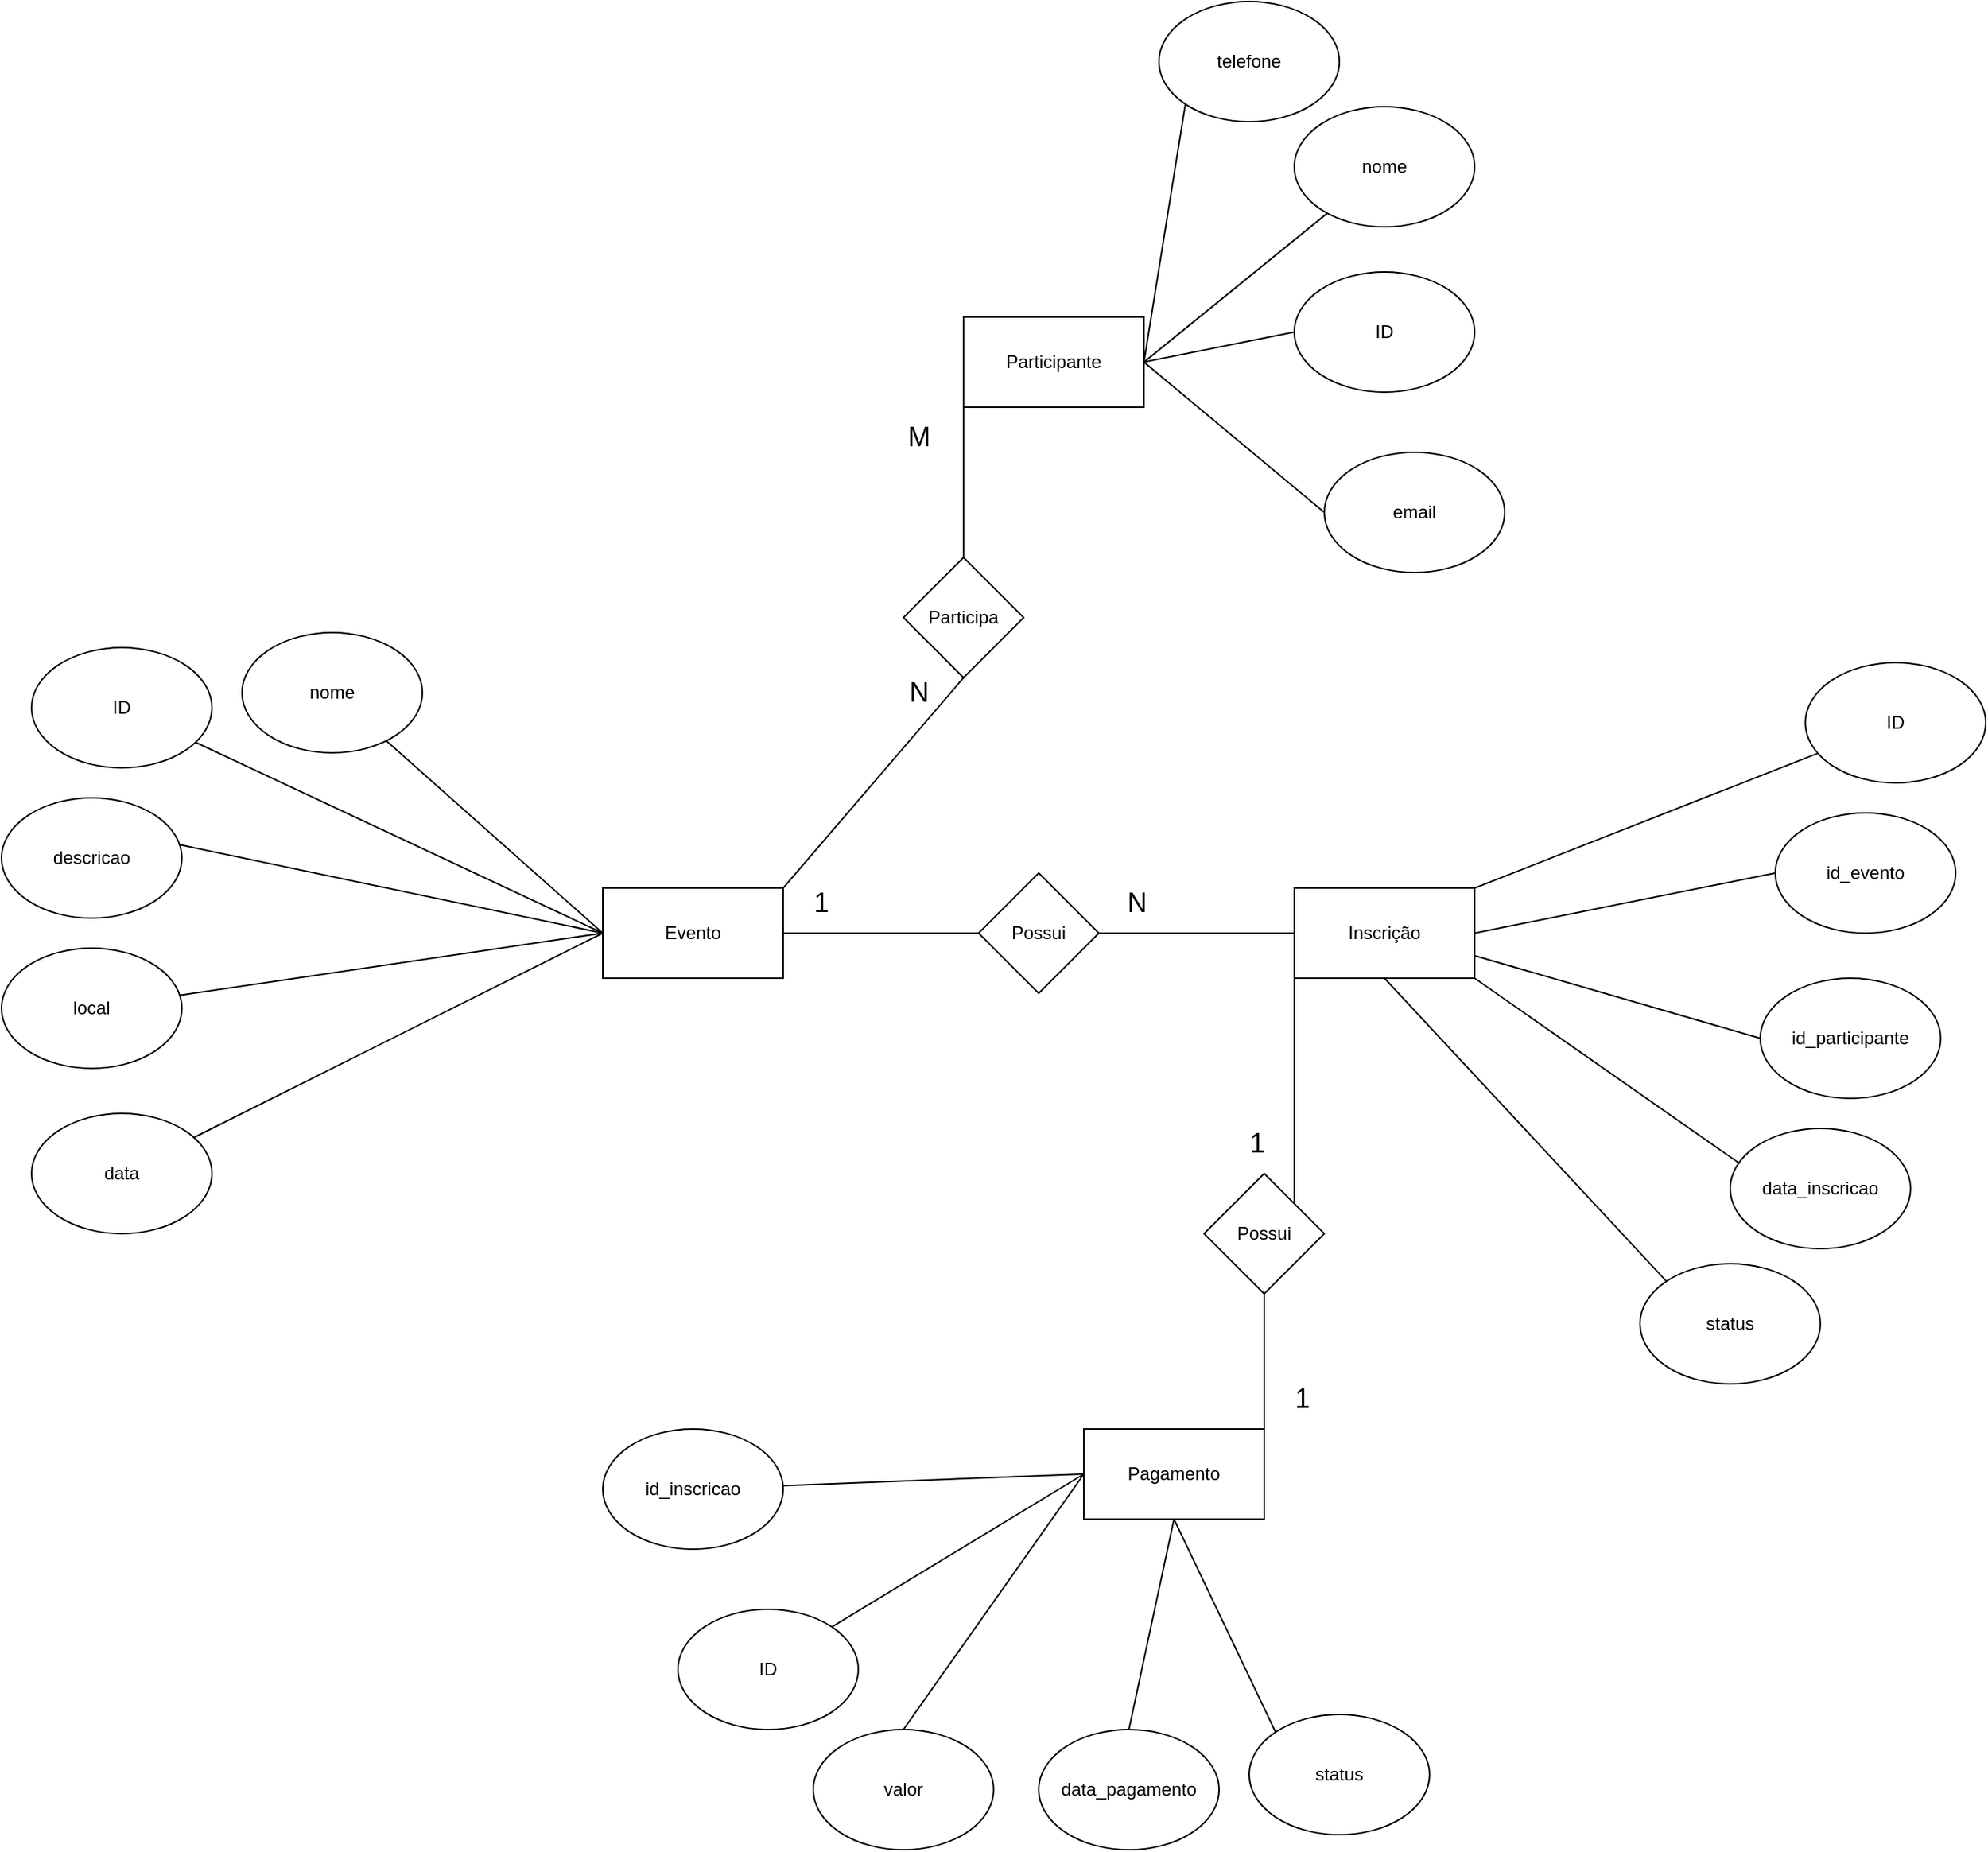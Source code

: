 <mxfile>
    <diagram id="jDDXneIA8B4Cd3otomDq" name="Pagina-1">
        <mxGraphModel dx="2187" dy="990" grid="1" gridSize="10" guides="1" tooltips="1" connect="1" arrows="1" fold="1" page="0" pageScale="1" pageWidth="827" pageHeight="1169" math="0" shadow="0">
            <root>
                <mxCell id="0"/>
                <mxCell id="1" parent="0"/>
                <mxCell id="2" value="Evento" style="rounded=0;whiteSpace=wrap;html=1;" parent="1" vertex="1">
                    <mxGeometry x="110" y="550" width="120" height="60" as="geometry"/>
                </mxCell>
                <mxCell id="3" value="Participante" style="rounded=0;whiteSpace=wrap;html=1;fillColor=none;" parent="1" vertex="1">
                    <mxGeometry x="350" y="170" width="120" height="60" as="geometry"/>
                </mxCell>
                <mxCell id="4" value="Pagamento" style="rounded=0;whiteSpace=wrap;html=1;" parent="1" vertex="1">
                    <mxGeometry x="430" y="910" width="120" height="60" as="geometry"/>
                </mxCell>
                <mxCell id="5" value="Inscrição" style="rounded=0;whiteSpace=wrap;html=1;" parent="1" vertex="1">
                    <mxGeometry x="570" y="550" width="120" height="60" as="geometry"/>
                </mxCell>
                <mxCell id="6" value="ID" style="ellipse;whiteSpace=wrap;html=1;" parent="1" vertex="1">
                    <mxGeometry x="570" y="140" width="120" height="80" as="geometry"/>
                </mxCell>
                <mxCell id="7" value="nome" style="ellipse;whiteSpace=wrap;html=1;" parent="1" vertex="1">
                    <mxGeometry x="570" y="30" width="120" height="80" as="geometry"/>
                </mxCell>
                <mxCell id="8" value="email" style="ellipse;whiteSpace=wrap;html=1;" parent="1" vertex="1">
                    <mxGeometry x="590" y="260" width="120" height="80" as="geometry"/>
                </mxCell>
                <mxCell id="9" value="telefone" style="ellipse;whiteSpace=wrap;html=1;" parent="1" vertex="1">
                    <mxGeometry x="480" y="-40" width="120" height="80" as="geometry"/>
                </mxCell>
                <mxCell id="10" value="" style="endArrow=none;html=1;entryX=1;entryY=0.5;entryDx=0;entryDy=0;exitX=0;exitY=0.5;exitDx=0;exitDy=0;" parent="1" source="8" target="3" edge="1">
                    <mxGeometry width="50" height="50" relative="1" as="geometry">
                        <mxPoint x="290" y="190" as="sourcePoint"/>
                        <mxPoint x="340" y="140" as="targetPoint"/>
                    </mxGeometry>
                </mxCell>
                <mxCell id="11" value="" style="endArrow=none;html=1;entryX=1;entryY=0.5;entryDx=0;entryDy=0;exitX=0;exitY=0.5;exitDx=0;exitDy=0;" parent="1" source="6" target="3" edge="1">
                    <mxGeometry width="50" height="50" relative="1" as="geometry">
                        <mxPoint x="312" y="183" as="sourcePoint"/>
                        <mxPoint x="370" y="220" as="targetPoint"/>
                    </mxGeometry>
                </mxCell>
                <mxCell id="12" value="" style="endArrow=none;html=1;exitX=0;exitY=1;exitDx=0;exitDy=0;entryX=1;entryY=0.5;entryDx=0;entryDy=0;" parent="1" source="9" target="3" edge="1">
                    <mxGeometry width="50" height="50" relative="1" as="geometry">
                        <mxPoint x="322" y="193" as="sourcePoint"/>
                        <mxPoint x="470" y="210" as="targetPoint"/>
                    </mxGeometry>
                </mxCell>
                <mxCell id="13" value="" style="endArrow=none;html=1;entryX=1;entryY=0.5;entryDx=0;entryDy=0;" parent="1" source="7" target="3" edge="1">
                    <mxGeometry width="50" height="50" relative="1" as="geometry">
                        <mxPoint x="332" y="203" as="sourcePoint"/>
                        <mxPoint x="480" y="200" as="targetPoint"/>
                    </mxGeometry>
                </mxCell>
                <mxCell id="15" value="ID" style="ellipse;whiteSpace=wrap;html=1;" parent="1" vertex="1">
                    <mxGeometry x="-270" y="390" width="120" height="80" as="geometry"/>
                </mxCell>
                <mxCell id="16" value="nome" style="ellipse;whiteSpace=wrap;html=1;" parent="1" vertex="1">
                    <mxGeometry x="-130" y="380" width="120" height="80" as="geometry"/>
                </mxCell>
                <mxCell id="17" value="descricao" style="ellipse;whiteSpace=wrap;html=1;" parent="1" vertex="1">
                    <mxGeometry x="-290" y="490" width="120" height="80" as="geometry"/>
                </mxCell>
                <mxCell id="18" value="local" style="ellipse;whiteSpace=wrap;html=1;" parent="1" vertex="1">
                    <mxGeometry x="-290" y="590" width="120" height="80" as="geometry"/>
                </mxCell>
                <mxCell id="19" value="data" style="ellipse;whiteSpace=wrap;html=1;" parent="1" vertex="1">
                    <mxGeometry x="-270" y="700" width="120" height="80" as="geometry"/>
                </mxCell>
                <mxCell id="20" value="" style="endArrow=none;html=1;entryX=0;entryY=0.5;entryDx=0;entryDy=0;" parent="1" source="16" target="2" edge="1">
                    <mxGeometry width="50" height="50" relative="1" as="geometry">
                        <mxPoint x="-100" y="440" as="sourcePoint"/>
                        <mxPoint x="-50" y="390" as="targetPoint"/>
                    </mxGeometry>
                </mxCell>
                <mxCell id="21" value="" style="endArrow=none;html=1;" parent="1" source="19" edge="1">
                    <mxGeometry width="50" height="50" relative="1" as="geometry">
                        <mxPoint x="-58" y="470" as="sourcePoint"/>
                        <mxPoint x="110" y="580" as="targetPoint"/>
                    </mxGeometry>
                </mxCell>
                <mxCell id="22" value="" style="endArrow=none;html=1;entryX=0;entryY=0.5;entryDx=0;entryDy=0;" parent="1" source="15" target="2" edge="1">
                    <mxGeometry width="50" height="50" relative="1" as="geometry">
                        <mxPoint x="-48" y="480" as="sourcePoint"/>
                        <mxPoint x="-46" y="544" as="targetPoint"/>
                    </mxGeometry>
                </mxCell>
                <mxCell id="23" value="" style="endArrow=none;html=1;entryX=0;entryY=0.5;entryDx=0;entryDy=0;exitX=0.983;exitY=0.388;exitDx=0;exitDy=0;exitPerimeter=0;" parent="1" source="17" target="2" edge="1">
                    <mxGeometry width="50" height="50" relative="1" as="geometry">
                        <mxPoint x="-38" y="490" as="sourcePoint"/>
                        <mxPoint x="-36" y="554" as="targetPoint"/>
                    </mxGeometry>
                </mxCell>
                <mxCell id="24" value="" style="endArrow=none;html=1;entryX=0;entryY=0.5;entryDx=0;entryDy=0;" parent="1" source="18" target="2" edge="1">
                    <mxGeometry width="50" height="50" relative="1" as="geometry">
                        <mxPoint x="-28" y="500" as="sourcePoint"/>
                        <mxPoint x="-26" y="564" as="targetPoint"/>
                    </mxGeometry>
                </mxCell>
                <mxCell id="25" value="ID" style="ellipse;whiteSpace=wrap;html=1;" parent="1" vertex="1">
                    <mxGeometry x="160" y="1030" width="120" height="80" as="geometry"/>
                </mxCell>
                <mxCell id="26" value="id_inscricao" style="ellipse;whiteSpace=wrap;html=1;" parent="1" vertex="1">
                    <mxGeometry x="110" y="910" width="120" height="80" as="geometry"/>
                </mxCell>
                <mxCell id="27" value="valor" style="ellipse;whiteSpace=wrap;html=1;" parent="1" vertex="1">
                    <mxGeometry x="250" y="1110" width="120" height="80" as="geometry"/>
                </mxCell>
                <mxCell id="28" value="data_pagamento" style="ellipse;whiteSpace=wrap;html=1;" parent="1" vertex="1">
                    <mxGeometry x="400" y="1110" width="120" height="80" as="geometry"/>
                </mxCell>
                <mxCell id="29" value="status" style="ellipse;whiteSpace=wrap;html=1;" parent="1" vertex="1">
                    <mxGeometry x="540" y="1100" width="120" height="80" as="geometry"/>
                </mxCell>
                <mxCell id="30" value="" style="endArrow=none;html=1;entryX=1;entryY=0;entryDx=0;entryDy=0;exitX=0;exitY=0.5;exitDx=0;exitDy=0;" parent="1" source="4" target="25" edge="1">
                    <mxGeometry width="50" height="50" relative="1" as="geometry">
                        <mxPoint x="199.12" y="870.47" as="sourcePoint"/>
                        <mxPoint x="219.997" y="780.005" as="targetPoint"/>
                    </mxGeometry>
                </mxCell>
                <mxCell id="31" value="" style="endArrow=none;html=1;exitX=0;exitY=0.5;exitDx=0;exitDy=0;" parent="1" source="4" target="26" edge="1">
                    <mxGeometry width="50" height="50" relative="1" as="geometry">
                        <mxPoint x="260" y="840" as="sourcePoint"/>
                        <mxPoint x="307.574" y="788.284" as="targetPoint"/>
                    </mxGeometry>
                </mxCell>
                <mxCell id="33" value="" style="endArrow=none;html=1;entryX=0.5;entryY=0;entryDx=0;entryDy=0;exitX=0;exitY=0.5;exitDx=0;exitDy=0;" parent="1" source="4" target="27" edge="1">
                    <mxGeometry width="50" height="50" relative="1" as="geometry">
                        <mxPoint x="270" y="850" as="sourcePoint"/>
                        <mxPoint x="238" y="817" as="targetPoint"/>
                    </mxGeometry>
                </mxCell>
                <mxCell id="34" value="" style="endArrow=none;html=1;entryX=0.5;entryY=0;entryDx=0;entryDy=0;exitX=0.5;exitY=1;exitDx=0;exitDy=0;" parent="1" source="4" target="28" edge="1">
                    <mxGeometry width="50" height="50" relative="1" as="geometry">
                        <mxPoint x="280" y="860" as="sourcePoint"/>
                        <mxPoint x="248" y="827" as="targetPoint"/>
                    </mxGeometry>
                </mxCell>
                <mxCell id="35" value="" style="endArrow=none;html=1;entryX=0;entryY=0;entryDx=0;entryDy=0;exitX=0.5;exitY=1;exitDx=0;exitDy=0;" parent="1" source="4" target="29" edge="1">
                    <mxGeometry width="50" height="50" relative="1" as="geometry">
                        <mxPoint x="290" y="870" as="sourcePoint"/>
                        <mxPoint x="258" y="837" as="targetPoint"/>
                    </mxGeometry>
                </mxCell>
                <mxCell id="36" value="ID" style="ellipse;whiteSpace=wrap;html=1;" parent="1" vertex="1">
                    <mxGeometry x="910" y="400" width="120" height="80" as="geometry"/>
                </mxCell>
                <mxCell id="37" value="id_evento" style="ellipse;whiteSpace=wrap;html=1;" parent="1" vertex="1">
                    <mxGeometry x="890" y="500" width="120" height="80" as="geometry"/>
                </mxCell>
                <mxCell id="38" value="id_participante" style="ellipse;whiteSpace=wrap;html=1;" parent="1" vertex="1">
                    <mxGeometry x="880" y="610" width="120" height="80" as="geometry"/>
                </mxCell>
                <mxCell id="39" value="data_inscricao" style="ellipse;whiteSpace=wrap;html=1;" parent="1" vertex="1">
                    <mxGeometry x="860" y="710" width="120" height="80" as="geometry"/>
                </mxCell>
                <mxCell id="40" value="status" style="ellipse;whiteSpace=wrap;html=1;" parent="1" vertex="1">
                    <mxGeometry x="800" y="800" width="120" height="80" as="geometry"/>
                </mxCell>
                <mxCell id="41" value="" style="endArrow=none;html=1;exitX=1;exitY=0;exitDx=0;exitDy=0;" parent="1" source="5" target="36" edge="1">
                    <mxGeometry width="50" height="50" relative="1" as="geometry">
                        <mxPoint x="640" y="560" as="sourcePoint"/>
                        <mxPoint x="690" y="510" as="targetPoint"/>
                    </mxGeometry>
                </mxCell>
                <mxCell id="42" value="" style="endArrow=none;html=1;entryX=0;entryY=0.5;entryDx=0;entryDy=0;exitX=1;exitY=0.5;exitDx=0;exitDy=0;" parent="1" source="5" target="37" edge="1">
                    <mxGeometry width="50" height="50" relative="1" as="geometry">
                        <mxPoint x="640" y="560" as="sourcePoint"/>
                        <mxPoint x="690" y="510" as="targetPoint"/>
                    </mxGeometry>
                </mxCell>
                <mxCell id="43" value="" style="endArrow=none;html=1;exitX=1;exitY=0.75;exitDx=0;exitDy=0;entryX=0;entryY=0.5;entryDx=0;entryDy=0;" parent="1" source="5" target="38" edge="1">
                    <mxGeometry width="50" height="50" relative="1" as="geometry">
                        <mxPoint x="640" y="560" as="sourcePoint"/>
                        <mxPoint x="752.731" y="581.931" as="targetPoint"/>
                    </mxGeometry>
                </mxCell>
                <mxCell id="44" value="" style="endArrow=none;html=1;entryX=0.053;entryY=0.292;entryDx=0;entryDy=0;entryPerimeter=0;exitX=1;exitY=1;exitDx=0;exitDy=0;" parent="1" source="5" target="39" edge="1">
                    <mxGeometry width="50" height="50" relative="1" as="geometry">
                        <mxPoint x="640" y="560" as="sourcePoint"/>
                        <mxPoint x="690" y="510" as="targetPoint"/>
                    </mxGeometry>
                </mxCell>
                <mxCell id="45" value="" style="endArrow=none;html=1;entryX=0;entryY=0;entryDx=0;entryDy=0;exitX=0.5;exitY=1;exitDx=0;exitDy=0;" parent="1" source="5" target="40" edge="1">
                    <mxGeometry width="50" height="50" relative="1" as="geometry">
                        <mxPoint x="640" y="560" as="sourcePoint"/>
                        <mxPoint x="690" y="510" as="targetPoint"/>
                    </mxGeometry>
                </mxCell>
                <mxCell id="46" value="&amp;nbsp;Possui&amp;nbsp;" style="rhombus;whiteSpace=wrap;html=1;" parent="1" vertex="1">
                    <mxGeometry x="360" y="540" width="80" height="80" as="geometry"/>
                </mxCell>
                <mxCell id="47" value="" style="endArrow=none;html=1;entryX=0;entryY=0.5;entryDx=0;entryDy=0;exitX=1;exitY=0.5;exitDx=0;exitDy=0;" parent="1" source="2" target="46" edge="1">
                    <mxGeometry width="50" height="50" relative="1" as="geometry">
                        <mxPoint x="290" y="650" as="sourcePoint"/>
                        <mxPoint x="340" y="600" as="targetPoint"/>
                    </mxGeometry>
                </mxCell>
                <mxCell id="48" value="" style="endArrow=none;html=1;entryX=0;entryY=0.5;entryDx=0;entryDy=0;exitX=1;exitY=0.5;exitDx=0;exitDy=0;" parent="1" source="46" target="5" edge="1">
                    <mxGeometry width="50" height="50" relative="1" as="geometry">
                        <mxPoint x="410" y="660" as="sourcePoint"/>
                        <mxPoint x="460" y="610" as="targetPoint"/>
                    </mxGeometry>
                </mxCell>
                <mxCell id="49" value="&lt;font style=&quot;font-size: 18px;&quot;&gt;1&lt;/font&gt;" style="text;html=1;align=center;verticalAlign=middle;resizable=0;points=[];autosize=1;strokeColor=none;fillColor=none;" parent="1" vertex="1">
                    <mxGeometry x="240" y="540" width="30" height="40" as="geometry"/>
                </mxCell>
                <mxCell id="50" value="&lt;font style=&quot;font-size: 18px;&quot;&gt;N&lt;/font&gt;" style="text;html=1;align=center;verticalAlign=middle;resizable=0;points=[];autosize=1;strokeColor=none;fillColor=none;" parent="1" vertex="1">
                    <mxGeometry x="445" y="540" width="40" height="40" as="geometry"/>
                </mxCell>
                <mxCell id="51" value="Possui" style="rhombus;whiteSpace=wrap;html=1;" parent="1" vertex="1">
                    <mxGeometry x="510" y="740" width="80" height="80" as="geometry"/>
                </mxCell>
                <mxCell id="52" value="" style="endArrow=none;html=1;exitX=1;exitY=0.5;exitDx=0;exitDy=0;entryX=0.5;entryY=1;entryDx=0;entryDy=0;" parent="1" source="4" target="51" edge="1">
                    <mxGeometry width="50" height="50" relative="1" as="geometry">
                        <mxPoint x="410" y="820" as="sourcePoint"/>
                        <mxPoint x="460" y="770" as="targetPoint"/>
                    </mxGeometry>
                </mxCell>
                <mxCell id="53" value="" style="endArrow=none;html=1;entryX=0;entryY=1;entryDx=0;entryDy=0;exitX=1;exitY=0;exitDx=0;exitDy=0;" parent="1" source="51" target="5" edge="1">
                    <mxGeometry width="50" height="50" relative="1" as="geometry">
                        <mxPoint x="410" y="820" as="sourcePoint"/>
                        <mxPoint x="460" y="770" as="targetPoint"/>
                    </mxGeometry>
                </mxCell>
                <mxCell id="54" value="&lt;font style=&quot;font-size: 18px;&quot;&gt;1&lt;/font&gt;" style="text;html=1;align=center;verticalAlign=middle;resizable=0;points=[];autosize=1;strokeColor=none;fillColor=none;" parent="1" vertex="1">
                    <mxGeometry x="560" y="870" width="30" height="40" as="geometry"/>
                </mxCell>
                <mxCell id="55" value="&lt;font style=&quot;font-size: 18px;&quot;&gt;1&lt;/font&gt;" style="text;html=1;align=center;verticalAlign=middle;resizable=0;points=[];autosize=1;strokeColor=none;fillColor=none;" parent="1" vertex="1">
                    <mxGeometry x="530" y="700" width="30" height="40" as="geometry"/>
                </mxCell>
                <mxCell id="58" value="Participa" style="rhombus;whiteSpace=wrap;html=1;" parent="1" vertex="1">
                    <mxGeometry x="310" y="330" width="80" height="80" as="geometry"/>
                </mxCell>
                <mxCell id="59" value="" style="endArrow=none;html=1;entryX=0.5;entryY=1;entryDx=0;entryDy=0;exitX=1;exitY=0;exitDx=0;exitDy=0;" parent="1" source="2" target="58" edge="1">
                    <mxGeometry width="50" height="50" relative="1" as="geometry">
                        <mxPoint x="290" y="480" as="sourcePoint"/>
                        <mxPoint x="340" y="430" as="targetPoint"/>
                    </mxGeometry>
                </mxCell>
                <mxCell id="60" value="" style="endArrow=none;html=1;entryX=0;entryY=1;entryDx=0;entryDy=0;exitX=0.5;exitY=0;exitDx=0;exitDy=0;" parent="1" source="58" target="3" edge="1">
                    <mxGeometry width="50" height="50" relative="1" as="geometry">
                        <mxPoint x="290" y="380" as="sourcePoint"/>
                        <mxPoint x="340" y="330" as="targetPoint"/>
                    </mxGeometry>
                </mxCell>
                <mxCell id="61" value="&lt;font style=&quot;font-size: 18px;&quot;&gt;N&lt;/font&gt;" style="text;html=1;align=center;verticalAlign=middle;resizable=0;points=[];autosize=1;strokeColor=none;fillColor=none;" parent="1" vertex="1">
                    <mxGeometry x="300" y="400" width="40" height="40" as="geometry"/>
                </mxCell>
                <mxCell id="62" value="&lt;font style=&quot;font-size: 18px;&quot;&gt;M&lt;/font&gt;" style="text;html=1;align=center;verticalAlign=middle;resizable=0;points=[];autosize=1;strokeColor=none;fillColor=none;" parent="1" vertex="1">
                    <mxGeometry x="300" y="230" width="40" height="40" as="geometry"/>
                </mxCell>
            </root>
        </mxGraphModel>
    </diagram>
</mxfile>
